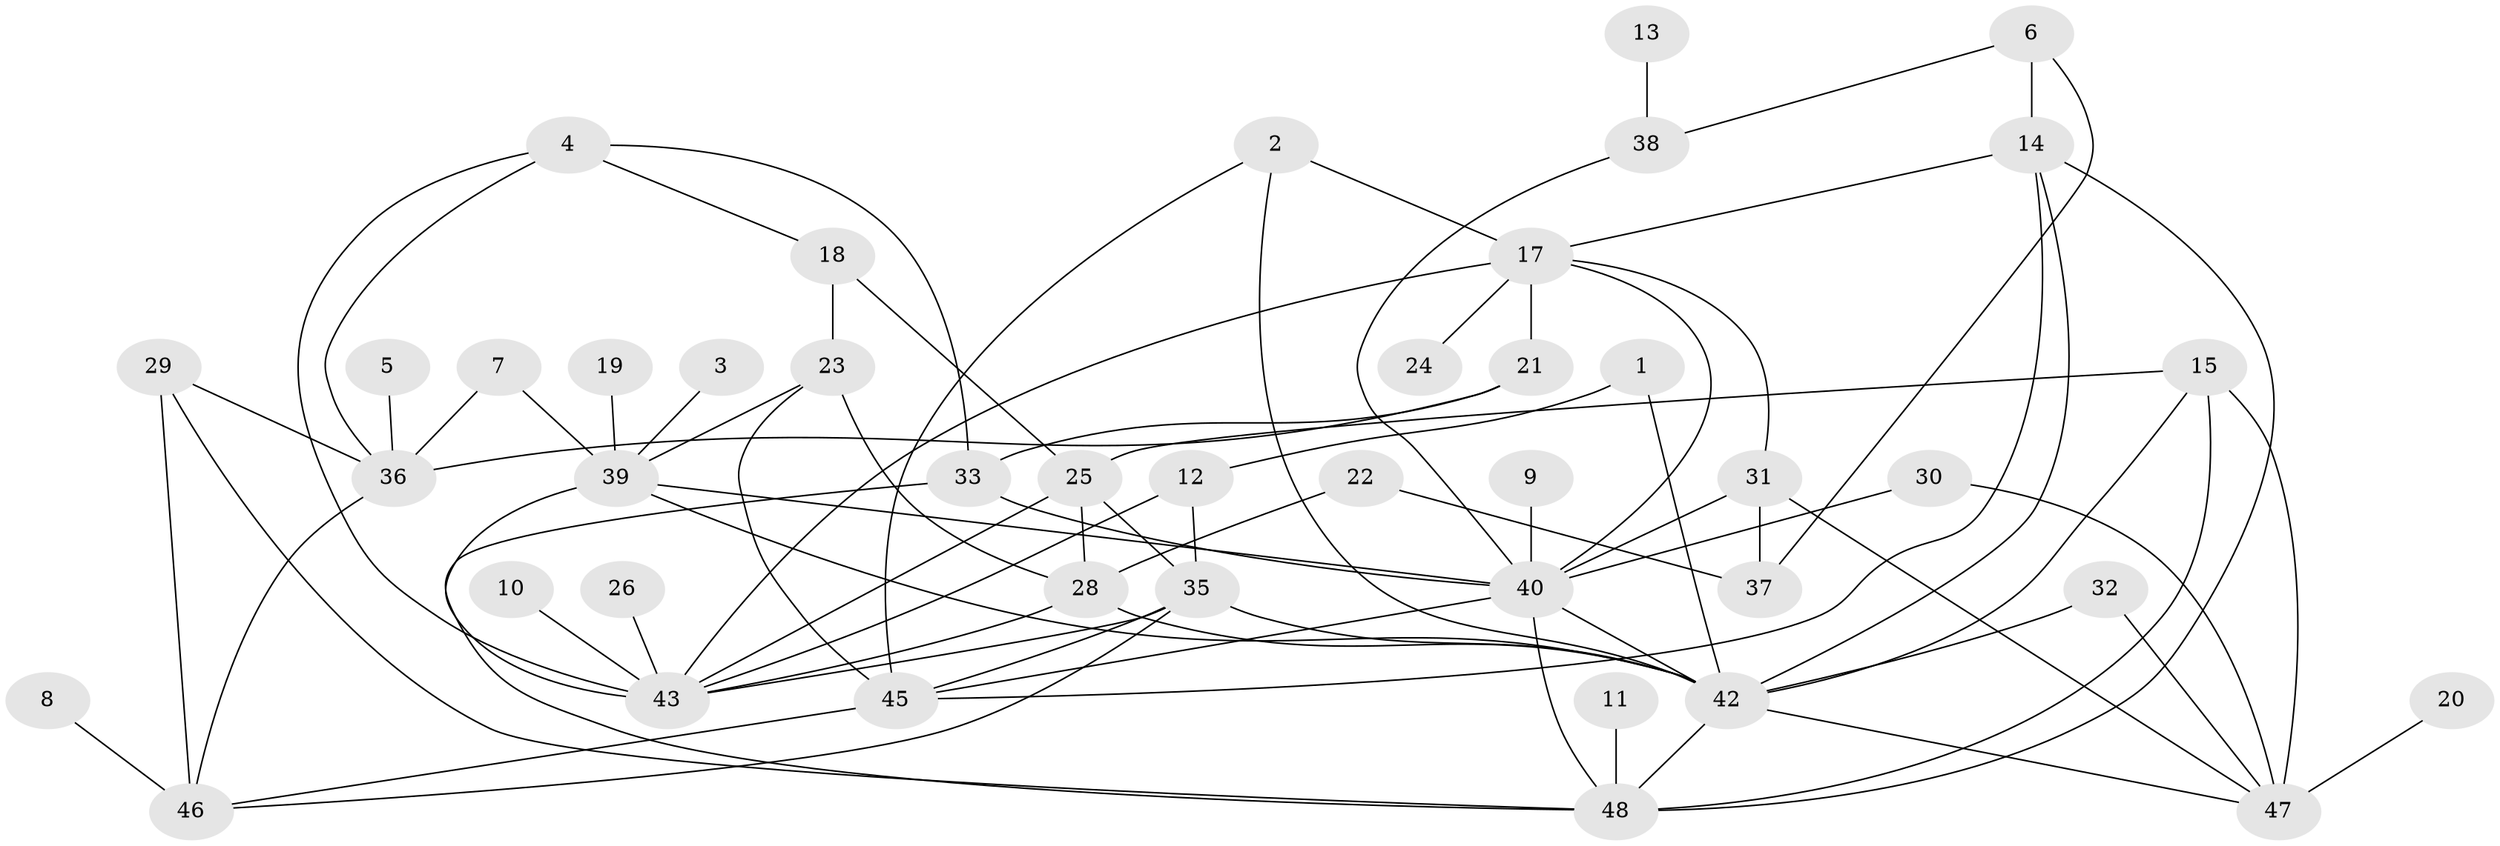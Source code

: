 // original degree distribution, {3: 0.22916666666666666, 2: 0.25, 1: 0.15625, 4: 0.20833333333333334, 5: 0.0625, 6: 0.020833333333333332, 0: 0.052083333333333336, 7: 0.010416666666666666, 10: 0.010416666666666666}
// Generated by graph-tools (version 1.1) at 2025/25/03/09/25 03:25:17]
// undirected, 43 vertices, 80 edges
graph export_dot {
graph [start="1"]
  node [color=gray90,style=filled];
  1;
  2;
  3;
  4;
  5;
  6;
  7;
  8;
  9;
  10;
  11;
  12;
  13;
  14;
  15;
  17;
  18;
  19;
  20;
  21;
  22;
  23;
  24;
  25;
  26;
  28;
  29;
  30;
  31;
  32;
  33;
  35;
  36;
  37;
  38;
  39;
  40;
  42;
  43;
  45;
  46;
  47;
  48;
  1 -- 12 [weight=1.0];
  1 -- 42 [weight=1.0];
  2 -- 17 [weight=1.0];
  2 -- 42 [weight=1.0];
  2 -- 45 [weight=1.0];
  3 -- 39 [weight=1.0];
  4 -- 18 [weight=1.0];
  4 -- 33 [weight=1.0];
  4 -- 36 [weight=1.0];
  4 -- 43 [weight=1.0];
  5 -- 36 [weight=1.0];
  6 -- 14 [weight=1.0];
  6 -- 37 [weight=1.0];
  6 -- 38 [weight=1.0];
  7 -- 36 [weight=1.0];
  7 -- 39 [weight=1.0];
  8 -- 46 [weight=1.0];
  9 -- 40 [weight=1.0];
  10 -- 43 [weight=1.0];
  11 -- 48 [weight=1.0];
  12 -- 35 [weight=1.0];
  12 -- 43 [weight=1.0];
  13 -- 38 [weight=1.0];
  14 -- 17 [weight=1.0];
  14 -- 42 [weight=1.0];
  14 -- 45 [weight=1.0];
  14 -- 48 [weight=1.0];
  15 -- 25 [weight=1.0];
  15 -- 42 [weight=1.0];
  15 -- 47 [weight=1.0];
  15 -- 48 [weight=1.0];
  17 -- 21 [weight=1.0];
  17 -- 24 [weight=1.0];
  17 -- 31 [weight=1.0];
  17 -- 40 [weight=1.0];
  17 -- 43 [weight=1.0];
  18 -- 23 [weight=1.0];
  18 -- 25 [weight=1.0];
  19 -- 39 [weight=1.0];
  20 -- 47 [weight=1.0];
  21 -- 33 [weight=1.0];
  21 -- 36 [weight=1.0];
  22 -- 28 [weight=1.0];
  22 -- 37 [weight=1.0];
  23 -- 28 [weight=1.0];
  23 -- 39 [weight=1.0];
  23 -- 45 [weight=1.0];
  25 -- 28 [weight=1.0];
  25 -- 35 [weight=1.0];
  25 -- 43 [weight=1.0];
  26 -- 43 [weight=1.0];
  28 -- 42 [weight=1.0];
  28 -- 43 [weight=1.0];
  29 -- 36 [weight=1.0];
  29 -- 46 [weight=1.0];
  29 -- 48 [weight=1.0];
  30 -- 40 [weight=1.0];
  30 -- 47 [weight=1.0];
  31 -- 37 [weight=2.0];
  31 -- 40 [weight=1.0];
  31 -- 47 [weight=1.0];
  32 -- 42 [weight=3.0];
  32 -- 47 [weight=1.0];
  33 -- 40 [weight=1.0];
  33 -- 48 [weight=1.0];
  35 -- 42 [weight=1.0];
  35 -- 43 [weight=1.0];
  35 -- 45 [weight=1.0];
  35 -- 46 [weight=1.0];
  36 -- 46 [weight=1.0];
  38 -- 40 [weight=1.0];
  39 -- 40 [weight=1.0];
  39 -- 42 [weight=1.0];
  39 -- 43 [weight=2.0];
  40 -- 42 [weight=1.0];
  40 -- 45 [weight=1.0];
  40 -- 48 [weight=2.0];
  42 -- 47 [weight=1.0];
  42 -- 48 [weight=2.0];
  45 -- 46 [weight=1.0];
}
